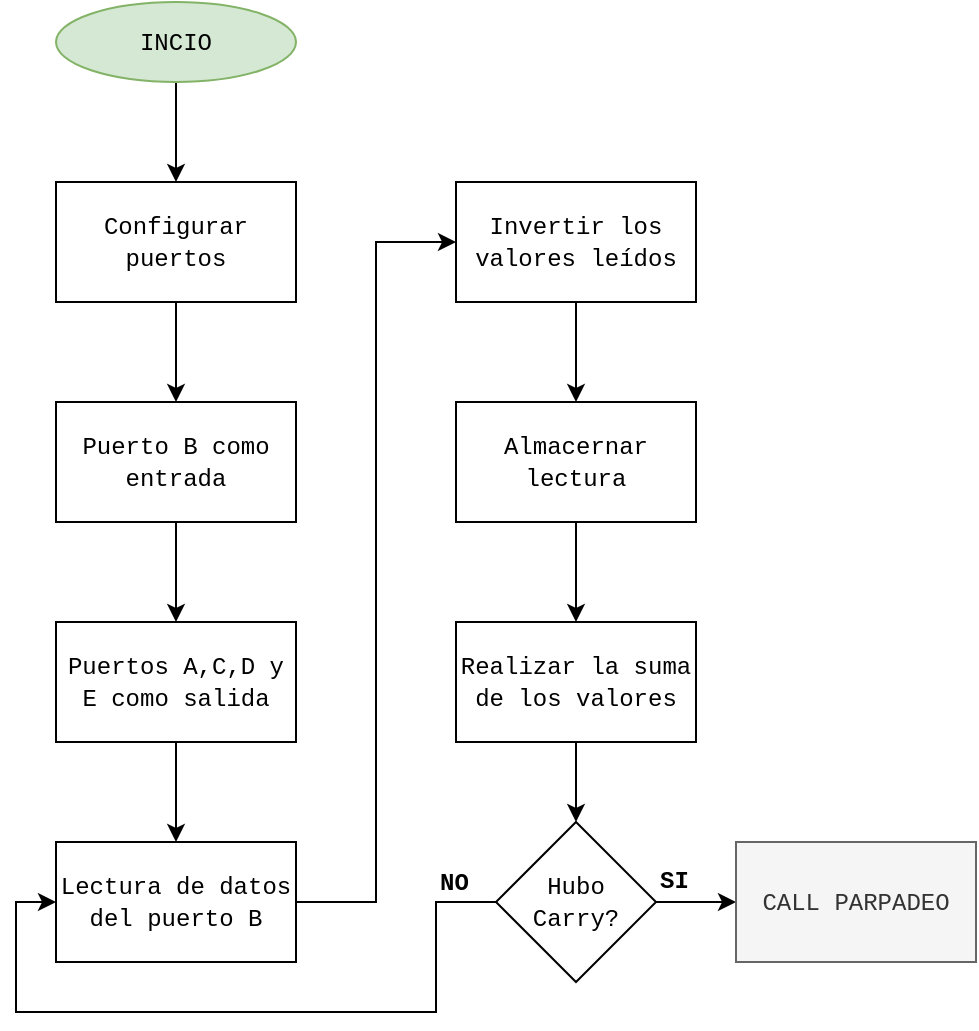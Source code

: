<mxfile version="10.6.1" type="device"><diagram id="ThB7GLw9GjQRM6F9lIi3" name="Page-1"><mxGraphModel dx="1394" dy="824" grid="1" gridSize="10" guides="1" tooltips="1" connect="1" arrows="1" fold="1" page="1" pageScale="1" pageWidth="827" pageHeight="1169" math="0" shadow="0"><root><mxCell id="0"/><mxCell id="1" parent="0"/><mxCell id="kgtKuR9pdP2bL-JSEwoH-24" style="edgeStyle=orthogonalEdgeStyle;rounded=0;orthogonalLoop=1;jettySize=auto;html=1;" parent="1" source="kgtKuR9pdP2bL-JSEwoH-1" target="kgtKuR9pdP2bL-JSEwoH-2" edge="1"><mxGeometry relative="1" as="geometry"/></mxCell><mxCell id="kgtKuR9pdP2bL-JSEwoH-1" value="&lt;font face=&quot;Courier New&quot;&gt;INCIO&lt;/font&gt;" style="ellipse;whiteSpace=wrap;html=1;fillColor=#d5e8d4;strokeColor=#82b366;" parent="1" vertex="1"><mxGeometry x="140" y="45" width="120" height="40" as="geometry"/></mxCell><mxCell id="kgtKuR9pdP2bL-JSEwoH-9" style="edgeStyle=orthogonalEdgeStyle;rounded=0;orthogonalLoop=1;jettySize=auto;html=1;exitX=0.5;exitY=1;exitDx=0;exitDy=0;" parent="1" source="kgtKuR9pdP2bL-JSEwoH-2" target="kgtKuR9pdP2bL-JSEwoH-3" edge="1"><mxGeometry relative="1" as="geometry"/></mxCell><mxCell id="kgtKuR9pdP2bL-JSEwoH-2" value="&lt;font face=&quot;Courier New&quot;&gt;Configurar puertos&lt;br&gt;&lt;/font&gt;" style="rounded=0;whiteSpace=wrap;html=1;" parent="1" vertex="1"><mxGeometry x="140" y="135" width="120" height="60" as="geometry"/></mxCell><mxCell id="kgtKuR9pdP2bL-JSEwoH-10" style="edgeStyle=orthogonalEdgeStyle;rounded=0;orthogonalLoop=1;jettySize=auto;html=1;" parent="1" source="kgtKuR9pdP2bL-JSEwoH-3" target="kgtKuR9pdP2bL-JSEwoH-5" edge="1"><mxGeometry relative="1" as="geometry"/></mxCell><mxCell id="kgtKuR9pdP2bL-JSEwoH-3" value="&lt;div style=&quot;text-align: center&quot;&gt;&lt;font face=&quot;courier new&quot;&gt;Puerto B como entrada&lt;/font&gt;&lt;/div&gt;" style="rounded=0;whiteSpace=wrap;html=1;" parent="1" vertex="1"><mxGeometry x="140" y="245" width="120" height="60" as="geometry"/></mxCell><mxCell id="kgtKuR9pdP2bL-JSEwoH-11" style="edgeStyle=orthogonalEdgeStyle;rounded=0;orthogonalLoop=1;jettySize=auto;html=1;" parent="1" source="kgtKuR9pdP2bL-JSEwoH-5" target="kgtKuR9pdP2bL-JSEwoH-6" edge="1"><mxGeometry relative="1" as="geometry"/></mxCell><mxCell id="kgtKuR9pdP2bL-JSEwoH-5" value="&lt;font face=&quot;Courier New&quot;&gt;Puertos A,C,D y E como salida&lt;br&gt;&lt;/font&gt;" style="rounded=0;whiteSpace=wrap;html=1;" parent="1" vertex="1"><mxGeometry x="140" y="355" width="120" height="60" as="geometry"/></mxCell><mxCell id="kgtKuR9pdP2bL-JSEwoH-25" style="edgeStyle=orthogonalEdgeStyle;rounded=0;orthogonalLoop=1;jettySize=auto;html=1;entryX=0;entryY=0.5;entryDx=0;entryDy=0;" parent="1" source="kgtKuR9pdP2bL-JSEwoH-6" target="kgtKuR9pdP2bL-JSEwoH-15" edge="1"><mxGeometry relative="1" as="geometry"><mxPoint x="300" y="160" as="targetPoint"/><Array as="points"><mxPoint x="300" y="495"/><mxPoint x="300" y="165"/></Array></mxGeometry></mxCell><mxCell id="kgtKuR9pdP2bL-JSEwoH-6" value="&lt;font face=&quot;Courier New&quot;&gt;Lectura de datos del puerto B&lt;br&gt;&lt;/font&gt;" style="rounded=0;whiteSpace=wrap;html=1;" parent="1" vertex="1"><mxGeometry x="140" y="465" width="120" height="60" as="geometry"/></mxCell><mxCell id="kgtKuR9pdP2bL-JSEwoH-26" style="edgeStyle=orthogonalEdgeStyle;rounded=0;orthogonalLoop=1;jettySize=auto;html=1;" parent="1" source="kgtKuR9pdP2bL-JSEwoH-15" target="kgtKuR9pdP2bL-JSEwoH-16" edge="1"><mxGeometry relative="1" as="geometry"/></mxCell><mxCell id="kgtKuR9pdP2bL-JSEwoH-15" value="&lt;font face=&quot;Courier New&quot;&gt;Invertir los valores leídos&lt;br&gt;&lt;/font&gt;" style="rounded=0;whiteSpace=wrap;html=1;" parent="1" vertex="1"><mxGeometry x="340" y="135" width="120" height="60" as="geometry"/></mxCell><mxCell id="kgtKuR9pdP2bL-JSEwoH-27" style="edgeStyle=orthogonalEdgeStyle;rounded=0;orthogonalLoop=1;jettySize=auto;html=1;" parent="1" source="kgtKuR9pdP2bL-JSEwoH-16" target="kgtKuR9pdP2bL-JSEwoH-17" edge="1"><mxGeometry relative="1" as="geometry"/></mxCell><mxCell id="kgtKuR9pdP2bL-JSEwoH-16" value="&lt;font face=&quot;Courier New&quot;&gt;Almacernar lectura&lt;/font&gt;" style="rounded=0;whiteSpace=wrap;html=1;" parent="1" vertex="1"><mxGeometry x="340" y="245" width="120" height="60" as="geometry"/></mxCell><mxCell id="8kVYkRYG5vVf1RWtpqlL-2" style="edgeStyle=orthogonalEdgeStyle;rounded=0;orthogonalLoop=1;jettySize=auto;html=1;" edge="1" parent="1" source="kgtKuR9pdP2bL-JSEwoH-17" target="8kVYkRYG5vVf1RWtpqlL-1"><mxGeometry relative="1" as="geometry"/></mxCell><mxCell id="kgtKuR9pdP2bL-JSEwoH-17" value="&lt;font face=&quot;Courier New&quot;&gt;Realizar la suma de los valores&lt;/font&gt;" style="rounded=0;whiteSpace=wrap;html=1;" parent="1" vertex="1"><mxGeometry x="340" y="355" width="120" height="60" as="geometry"/></mxCell><mxCell id="8kVYkRYG5vVf1RWtpqlL-4" style="edgeStyle=orthogonalEdgeStyle;rounded=0;orthogonalLoop=1;jettySize=auto;html=1;entryX=0;entryY=0.5;entryDx=0;entryDy=0;" edge="1" parent="1" source="8kVYkRYG5vVf1RWtpqlL-1" target="kgtKuR9pdP2bL-JSEwoH-6"><mxGeometry relative="1" as="geometry"><Array as="points"><mxPoint x="330" y="495"/><mxPoint x="330" y="550"/><mxPoint x="120" y="550"/><mxPoint x="120" y="495"/></Array></mxGeometry></mxCell><mxCell id="8kVYkRYG5vVf1RWtpqlL-6" style="edgeStyle=orthogonalEdgeStyle;rounded=0;orthogonalLoop=1;jettySize=auto;html=1;exitX=1;exitY=0.5;exitDx=0;exitDy=0;entryX=0;entryY=0.5;entryDx=0;entryDy=0;" edge="1" parent="1" source="8kVYkRYG5vVf1RWtpqlL-1" target="8kVYkRYG5vVf1RWtpqlL-5"><mxGeometry relative="1" as="geometry"/></mxCell><mxCell id="8kVYkRYG5vVf1RWtpqlL-1" value="&lt;font face=&quot;Courier New&quot;&gt;Hubo Carry?&lt;/font&gt;" style="rhombus;whiteSpace=wrap;html=1;" vertex="1" parent="1"><mxGeometry x="360" y="455" width="80" height="80" as="geometry"/></mxCell><mxCell id="8kVYkRYG5vVf1RWtpqlL-5" value="&lt;font face=&quot;Courier New&quot;&gt;CALL PARPADEO&lt;/font&gt;" style="rounded=0;whiteSpace=wrap;html=1;fillColor=#f5f5f5;strokeColor=#666666;fontColor=#333333;" vertex="1" parent="1"><mxGeometry x="480" y="465" width="120" height="60" as="geometry"/></mxCell><mxCell id="8kVYkRYG5vVf1RWtpqlL-7" value="&lt;font face=&quot;Courier New&quot;&gt;&lt;b&gt;NO&lt;/b&gt;&lt;/font&gt;" style="text;html=1;resizable=0;points=[];autosize=1;align=left;verticalAlign=top;spacingTop=-4;" vertex="1" parent="1"><mxGeometry x="330" y="475" width="30" height="20" as="geometry"/></mxCell><mxCell id="8kVYkRYG5vVf1RWtpqlL-8" value="&lt;font face=&quot;Courier New&quot;&gt;&lt;b&gt;SI&lt;/b&gt;&lt;/font&gt;" style="text;html=1;resizable=0;points=[];autosize=1;align=left;verticalAlign=top;spacingTop=-4;" vertex="1" parent="1"><mxGeometry x="440" y="474" width="30" height="20" as="geometry"/></mxCell></root></mxGraphModel></diagram></mxfile>